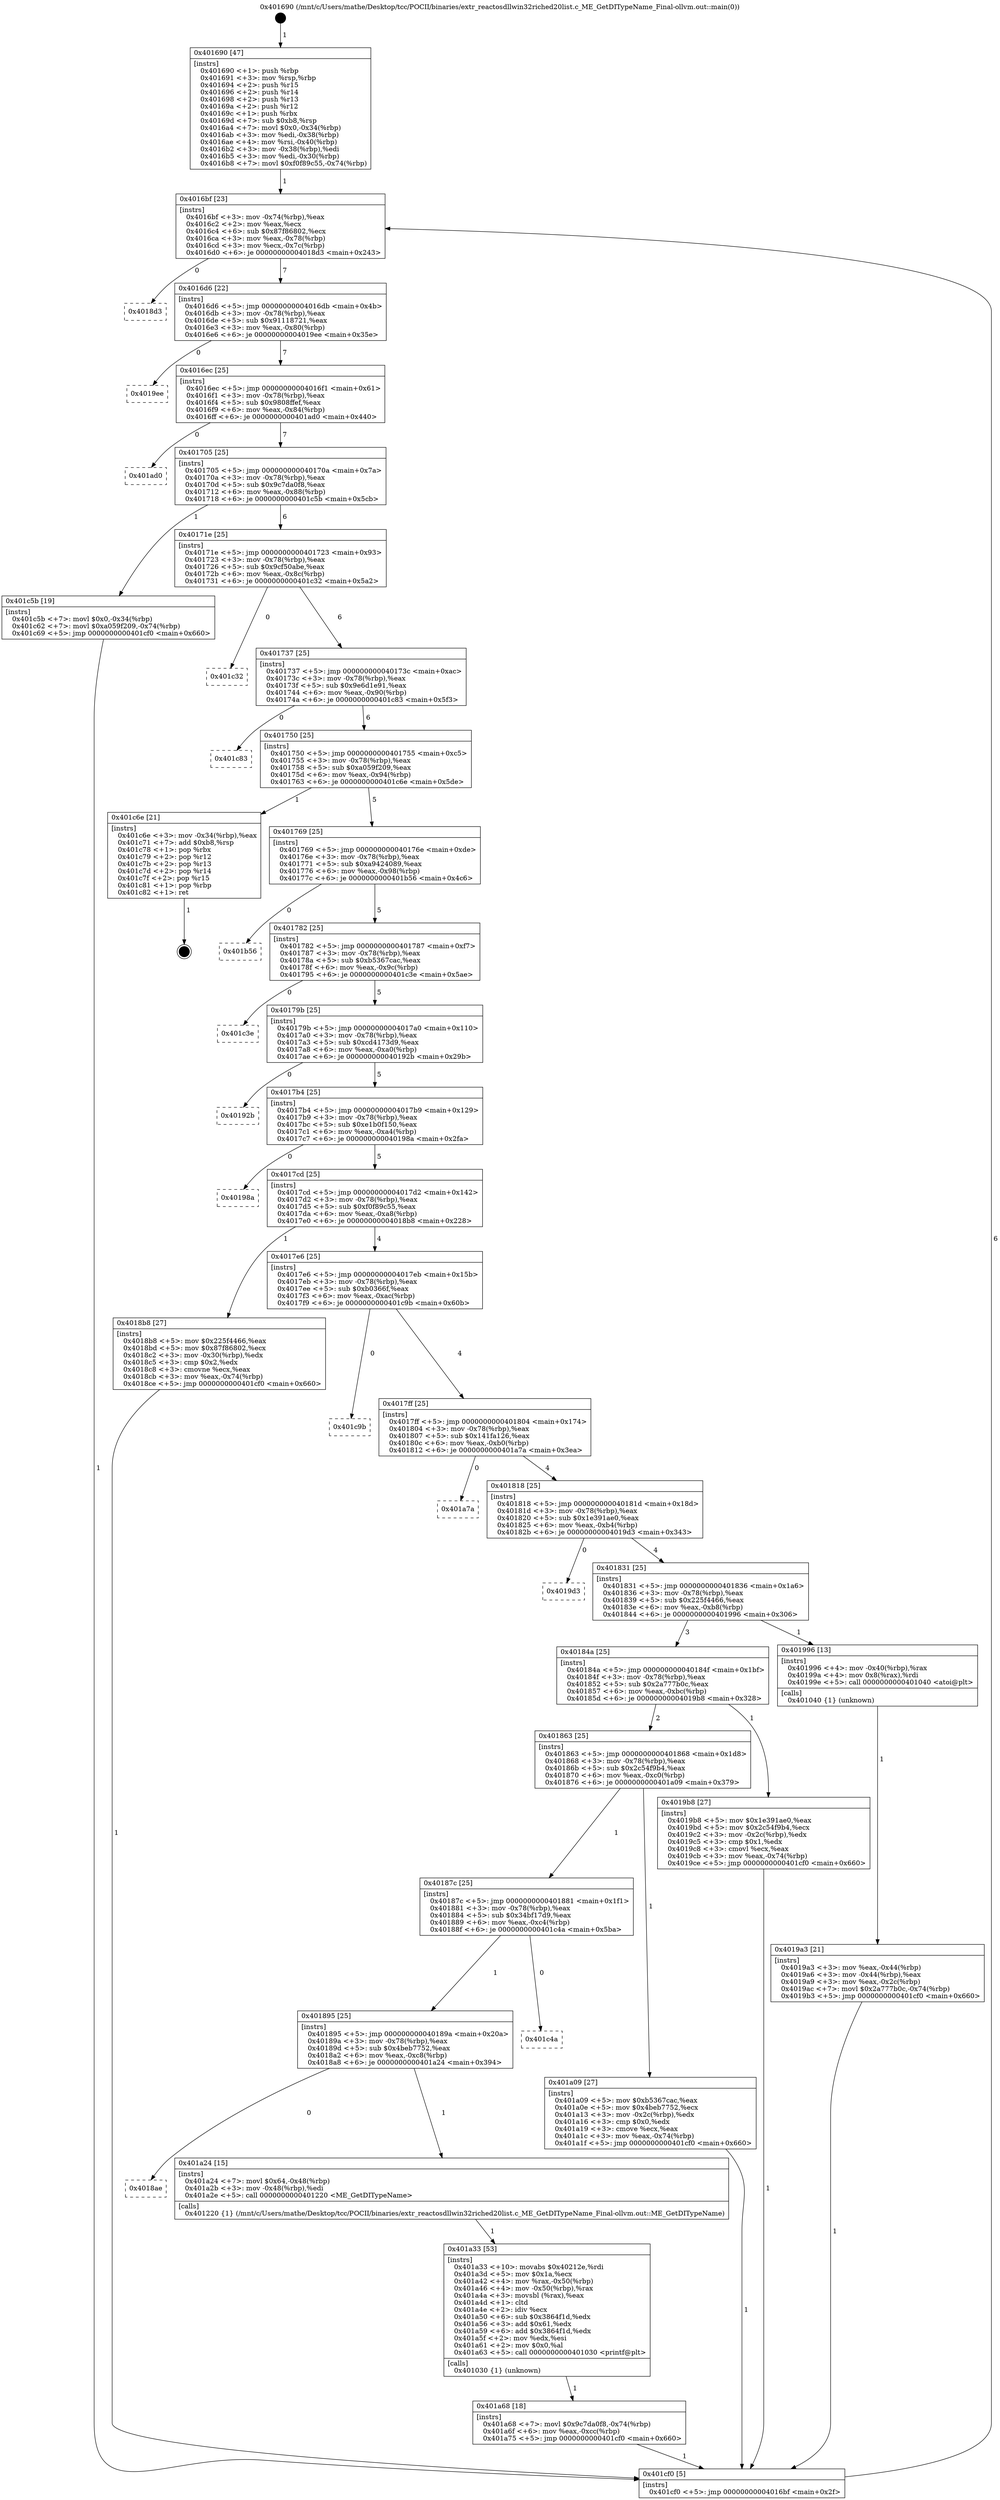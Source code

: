 digraph "0x401690" {
  label = "0x401690 (/mnt/c/Users/mathe/Desktop/tcc/POCII/binaries/extr_reactosdllwin32riched20list.c_ME_GetDITypeName_Final-ollvm.out::main(0))"
  labelloc = "t"
  node[shape=record]

  Entry [label="",width=0.3,height=0.3,shape=circle,fillcolor=black,style=filled]
  "0x4016bf" [label="{
     0x4016bf [23]\l
     | [instrs]\l
     &nbsp;&nbsp;0x4016bf \<+3\>: mov -0x74(%rbp),%eax\l
     &nbsp;&nbsp;0x4016c2 \<+2\>: mov %eax,%ecx\l
     &nbsp;&nbsp;0x4016c4 \<+6\>: sub $0x87f86802,%ecx\l
     &nbsp;&nbsp;0x4016ca \<+3\>: mov %eax,-0x78(%rbp)\l
     &nbsp;&nbsp;0x4016cd \<+3\>: mov %ecx,-0x7c(%rbp)\l
     &nbsp;&nbsp;0x4016d0 \<+6\>: je 00000000004018d3 \<main+0x243\>\l
  }"]
  "0x4018d3" [label="{
     0x4018d3\l
  }", style=dashed]
  "0x4016d6" [label="{
     0x4016d6 [22]\l
     | [instrs]\l
     &nbsp;&nbsp;0x4016d6 \<+5\>: jmp 00000000004016db \<main+0x4b\>\l
     &nbsp;&nbsp;0x4016db \<+3\>: mov -0x78(%rbp),%eax\l
     &nbsp;&nbsp;0x4016de \<+5\>: sub $0x91118721,%eax\l
     &nbsp;&nbsp;0x4016e3 \<+3\>: mov %eax,-0x80(%rbp)\l
     &nbsp;&nbsp;0x4016e6 \<+6\>: je 00000000004019ee \<main+0x35e\>\l
  }"]
  Exit [label="",width=0.3,height=0.3,shape=circle,fillcolor=black,style=filled,peripheries=2]
  "0x4019ee" [label="{
     0x4019ee\l
  }", style=dashed]
  "0x4016ec" [label="{
     0x4016ec [25]\l
     | [instrs]\l
     &nbsp;&nbsp;0x4016ec \<+5\>: jmp 00000000004016f1 \<main+0x61\>\l
     &nbsp;&nbsp;0x4016f1 \<+3\>: mov -0x78(%rbp),%eax\l
     &nbsp;&nbsp;0x4016f4 \<+5\>: sub $0x9808ffef,%eax\l
     &nbsp;&nbsp;0x4016f9 \<+6\>: mov %eax,-0x84(%rbp)\l
     &nbsp;&nbsp;0x4016ff \<+6\>: je 0000000000401ad0 \<main+0x440\>\l
  }"]
  "0x401a68" [label="{
     0x401a68 [18]\l
     | [instrs]\l
     &nbsp;&nbsp;0x401a68 \<+7\>: movl $0x9c7da0f8,-0x74(%rbp)\l
     &nbsp;&nbsp;0x401a6f \<+6\>: mov %eax,-0xcc(%rbp)\l
     &nbsp;&nbsp;0x401a75 \<+5\>: jmp 0000000000401cf0 \<main+0x660\>\l
  }"]
  "0x401ad0" [label="{
     0x401ad0\l
  }", style=dashed]
  "0x401705" [label="{
     0x401705 [25]\l
     | [instrs]\l
     &nbsp;&nbsp;0x401705 \<+5\>: jmp 000000000040170a \<main+0x7a\>\l
     &nbsp;&nbsp;0x40170a \<+3\>: mov -0x78(%rbp),%eax\l
     &nbsp;&nbsp;0x40170d \<+5\>: sub $0x9c7da0f8,%eax\l
     &nbsp;&nbsp;0x401712 \<+6\>: mov %eax,-0x88(%rbp)\l
     &nbsp;&nbsp;0x401718 \<+6\>: je 0000000000401c5b \<main+0x5cb\>\l
  }"]
  "0x401a33" [label="{
     0x401a33 [53]\l
     | [instrs]\l
     &nbsp;&nbsp;0x401a33 \<+10\>: movabs $0x40212e,%rdi\l
     &nbsp;&nbsp;0x401a3d \<+5\>: mov $0x1a,%ecx\l
     &nbsp;&nbsp;0x401a42 \<+4\>: mov %rax,-0x50(%rbp)\l
     &nbsp;&nbsp;0x401a46 \<+4\>: mov -0x50(%rbp),%rax\l
     &nbsp;&nbsp;0x401a4a \<+3\>: movsbl (%rax),%eax\l
     &nbsp;&nbsp;0x401a4d \<+1\>: cltd\l
     &nbsp;&nbsp;0x401a4e \<+2\>: idiv %ecx\l
     &nbsp;&nbsp;0x401a50 \<+6\>: sub $0x3864f1d,%edx\l
     &nbsp;&nbsp;0x401a56 \<+3\>: add $0x61,%edx\l
     &nbsp;&nbsp;0x401a59 \<+6\>: add $0x3864f1d,%edx\l
     &nbsp;&nbsp;0x401a5f \<+2\>: mov %edx,%esi\l
     &nbsp;&nbsp;0x401a61 \<+2\>: mov $0x0,%al\l
     &nbsp;&nbsp;0x401a63 \<+5\>: call 0000000000401030 \<printf@plt\>\l
     | [calls]\l
     &nbsp;&nbsp;0x401030 \{1\} (unknown)\l
  }"]
  "0x401c5b" [label="{
     0x401c5b [19]\l
     | [instrs]\l
     &nbsp;&nbsp;0x401c5b \<+7\>: movl $0x0,-0x34(%rbp)\l
     &nbsp;&nbsp;0x401c62 \<+7\>: movl $0xa059f209,-0x74(%rbp)\l
     &nbsp;&nbsp;0x401c69 \<+5\>: jmp 0000000000401cf0 \<main+0x660\>\l
  }"]
  "0x40171e" [label="{
     0x40171e [25]\l
     | [instrs]\l
     &nbsp;&nbsp;0x40171e \<+5\>: jmp 0000000000401723 \<main+0x93\>\l
     &nbsp;&nbsp;0x401723 \<+3\>: mov -0x78(%rbp),%eax\l
     &nbsp;&nbsp;0x401726 \<+5\>: sub $0x9cf50abe,%eax\l
     &nbsp;&nbsp;0x40172b \<+6\>: mov %eax,-0x8c(%rbp)\l
     &nbsp;&nbsp;0x401731 \<+6\>: je 0000000000401c32 \<main+0x5a2\>\l
  }"]
  "0x4018ae" [label="{
     0x4018ae\l
  }", style=dashed]
  "0x401c32" [label="{
     0x401c32\l
  }", style=dashed]
  "0x401737" [label="{
     0x401737 [25]\l
     | [instrs]\l
     &nbsp;&nbsp;0x401737 \<+5\>: jmp 000000000040173c \<main+0xac\>\l
     &nbsp;&nbsp;0x40173c \<+3\>: mov -0x78(%rbp),%eax\l
     &nbsp;&nbsp;0x40173f \<+5\>: sub $0x9e6d1e91,%eax\l
     &nbsp;&nbsp;0x401744 \<+6\>: mov %eax,-0x90(%rbp)\l
     &nbsp;&nbsp;0x40174a \<+6\>: je 0000000000401c83 \<main+0x5f3\>\l
  }"]
  "0x401a24" [label="{
     0x401a24 [15]\l
     | [instrs]\l
     &nbsp;&nbsp;0x401a24 \<+7\>: movl $0x64,-0x48(%rbp)\l
     &nbsp;&nbsp;0x401a2b \<+3\>: mov -0x48(%rbp),%edi\l
     &nbsp;&nbsp;0x401a2e \<+5\>: call 0000000000401220 \<ME_GetDITypeName\>\l
     | [calls]\l
     &nbsp;&nbsp;0x401220 \{1\} (/mnt/c/Users/mathe/Desktop/tcc/POCII/binaries/extr_reactosdllwin32riched20list.c_ME_GetDITypeName_Final-ollvm.out::ME_GetDITypeName)\l
  }"]
  "0x401c83" [label="{
     0x401c83\l
  }", style=dashed]
  "0x401750" [label="{
     0x401750 [25]\l
     | [instrs]\l
     &nbsp;&nbsp;0x401750 \<+5\>: jmp 0000000000401755 \<main+0xc5\>\l
     &nbsp;&nbsp;0x401755 \<+3\>: mov -0x78(%rbp),%eax\l
     &nbsp;&nbsp;0x401758 \<+5\>: sub $0xa059f209,%eax\l
     &nbsp;&nbsp;0x40175d \<+6\>: mov %eax,-0x94(%rbp)\l
     &nbsp;&nbsp;0x401763 \<+6\>: je 0000000000401c6e \<main+0x5de\>\l
  }"]
  "0x401895" [label="{
     0x401895 [25]\l
     | [instrs]\l
     &nbsp;&nbsp;0x401895 \<+5\>: jmp 000000000040189a \<main+0x20a\>\l
     &nbsp;&nbsp;0x40189a \<+3\>: mov -0x78(%rbp),%eax\l
     &nbsp;&nbsp;0x40189d \<+5\>: sub $0x4beb7752,%eax\l
     &nbsp;&nbsp;0x4018a2 \<+6\>: mov %eax,-0xc8(%rbp)\l
     &nbsp;&nbsp;0x4018a8 \<+6\>: je 0000000000401a24 \<main+0x394\>\l
  }"]
  "0x401c6e" [label="{
     0x401c6e [21]\l
     | [instrs]\l
     &nbsp;&nbsp;0x401c6e \<+3\>: mov -0x34(%rbp),%eax\l
     &nbsp;&nbsp;0x401c71 \<+7\>: add $0xb8,%rsp\l
     &nbsp;&nbsp;0x401c78 \<+1\>: pop %rbx\l
     &nbsp;&nbsp;0x401c79 \<+2\>: pop %r12\l
     &nbsp;&nbsp;0x401c7b \<+2\>: pop %r13\l
     &nbsp;&nbsp;0x401c7d \<+2\>: pop %r14\l
     &nbsp;&nbsp;0x401c7f \<+2\>: pop %r15\l
     &nbsp;&nbsp;0x401c81 \<+1\>: pop %rbp\l
     &nbsp;&nbsp;0x401c82 \<+1\>: ret\l
  }"]
  "0x401769" [label="{
     0x401769 [25]\l
     | [instrs]\l
     &nbsp;&nbsp;0x401769 \<+5\>: jmp 000000000040176e \<main+0xde\>\l
     &nbsp;&nbsp;0x40176e \<+3\>: mov -0x78(%rbp),%eax\l
     &nbsp;&nbsp;0x401771 \<+5\>: sub $0xa9424089,%eax\l
     &nbsp;&nbsp;0x401776 \<+6\>: mov %eax,-0x98(%rbp)\l
     &nbsp;&nbsp;0x40177c \<+6\>: je 0000000000401b56 \<main+0x4c6\>\l
  }"]
  "0x401c4a" [label="{
     0x401c4a\l
  }", style=dashed]
  "0x401b56" [label="{
     0x401b56\l
  }", style=dashed]
  "0x401782" [label="{
     0x401782 [25]\l
     | [instrs]\l
     &nbsp;&nbsp;0x401782 \<+5\>: jmp 0000000000401787 \<main+0xf7\>\l
     &nbsp;&nbsp;0x401787 \<+3\>: mov -0x78(%rbp),%eax\l
     &nbsp;&nbsp;0x40178a \<+5\>: sub $0xb5367cac,%eax\l
     &nbsp;&nbsp;0x40178f \<+6\>: mov %eax,-0x9c(%rbp)\l
     &nbsp;&nbsp;0x401795 \<+6\>: je 0000000000401c3e \<main+0x5ae\>\l
  }"]
  "0x40187c" [label="{
     0x40187c [25]\l
     | [instrs]\l
     &nbsp;&nbsp;0x40187c \<+5\>: jmp 0000000000401881 \<main+0x1f1\>\l
     &nbsp;&nbsp;0x401881 \<+3\>: mov -0x78(%rbp),%eax\l
     &nbsp;&nbsp;0x401884 \<+5\>: sub $0x34bf17d9,%eax\l
     &nbsp;&nbsp;0x401889 \<+6\>: mov %eax,-0xc4(%rbp)\l
     &nbsp;&nbsp;0x40188f \<+6\>: je 0000000000401c4a \<main+0x5ba\>\l
  }"]
  "0x401c3e" [label="{
     0x401c3e\l
  }", style=dashed]
  "0x40179b" [label="{
     0x40179b [25]\l
     | [instrs]\l
     &nbsp;&nbsp;0x40179b \<+5\>: jmp 00000000004017a0 \<main+0x110\>\l
     &nbsp;&nbsp;0x4017a0 \<+3\>: mov -0x78(%rbp),%eax\l
     &nbsp;&nbsp;0x4017a3 \<+5\>: sub $0xcd4173d9,%eax\l
     &nbsp;&nbsp;0x4017a8 \<+6\>: mov %eax,-0xa0(%rbp)\l
     &nbsp;&nbsp;0x4017ae \<+6\>: je 000000000040192b \<main+0x29b\>\l
  }"]
  "0x401a09" [label="{
     0x401a09 [27]\l
     | [instrs]\l
     &nbsp;&nbsp;0x401a09 \<+5\>: mov $0xb5367cac,%eax\l
     &nbsp;&nbsp;0x401a0e \<+5\>: mov $0x4beb7752,%ecx\l
     &nbsp;&nbsp;0x401a13 \<+3\>: mov -0x2c(%rbp),%edx\l
     &nbsp;&nbsp;0x401a16 \<+3\>: cmp $0x0,%edx\l
     &nbsp;&nbsp;0x401a19 \<+3\>: cmove %ecx,%eax\l
     &nbsp;&nbsp;0x401a1c \<+3\>: mov %eax,-0x74(%rbp)\l
     &nbsp;&nbsp;0x401a1f \<+5\>: jmp 0000000000401cf0 \<main+0x660\>\l
  }"]
  "0x40192b" [label="{
     0x40192b\l
  }", style=dashed]
  "0x4017b4" [label="{
     0x4017b4 [25]\l
     | [instrs]\l
     &nbsp;&nbsp;0x4017b4 \<+5\>: jmp 00000000004017b9 \<main+0x129\>\l
     &nbsp;&nbsp;0x4017b9 \<+3\>: mov -0x78(%rbp),%eax\l
     &nbsp;&nbsp;0x4017bc \<+5\>: sub $0xe1b0f150,%eax\l
     &nbsp;&nbsp;0x4017c1 \<+6\>: mov %eax,-0xa4(%rbp)\l
     &nbsp;&nbsp;0x4017c7 \<+6\>: je 000000000040198a \<main+0x2fa\>\l
  }"]
  "0x401863" [label="{
     0x401863 [25]\l
     | [instrs]\l
     &nbsp;&nbsp;0x401863 \<+5\>: jmp 0000000000401868 \<main+0x1d8\>\l
     &nbsp;&nbsp;0x401868 \<+3\>: mov -0x78(%rbp),%eax\l
     &nbsp;&nbsp;0x40186b \<+5\>: sub $0x2c54f9b4,%eax\l
     &nbsp;&nbsp;0x401870 \<+6\>: mov %eax,-0xc0(%rbp)\l
     &nbsp;&nbsp;0x401876 \<+6\>: je 0000000000401a09 \<main+0x379\>\l
  }"]
  "0x40198a" [label="{
     0x40198a\l
  }", style=dashed]
  "0x4017cd" [label="{
     0x4017cd [25]\l
     | [instrs]\l
     &nbsp;&nbsp;0x4017cd \<+5\>: jmp 00000000004017d2 \<main+0x142\>\l
     &nbsp;&nbsp;0x4017d2 \<+3\>: mov -0x78(%rbp),%eax\l
     &nbsp;&nbsp;0x4017d5 \<+5\>: sub $0xf0f89c55,%eax\l
     &nbsp;&nbsp;0x4017da \<+6\>: mov %eax,-0xa8(%rbp)\l
     &nbsp;&nbsp;0x4017e0 \<+6\>: je 00000000004018b8 \<main+0x228\>\l
  }"]
  "0x4019b8" [label="{
     0x4019b8 [27]\l
     | [instrs]\l
     &nbsp;&nbsp;0x4019b8 \<+5\>: mov $0x1e391ae0,%eax\l
     &nbsp;&nbsp;0x4019bd \<+5\>: mov $0x2c54f9b4,%ecx\l
     &nbsp;&nbsp;0x4019c2 \<+3\>: mov -0x2c(%rbp),%edx\l
     &nbsp;&nbsp;0x4019c5 \<+3\>: cmp $0x1,%edx\l
     &nbsp;&nbsp;0x4019c8 \<+3\>: cmovl %ecx,%eax\l
     &nbsp;&nbsp;0x4019cb \<+3\>: mov %eax,-0x74(%rbp)\l
     &nbsp;&nbsp;0x4019ce \<+5\>: jmp 0000000000401cf0 \<main+0x660\>\l
  }"]
  "0x4018b8" [label="{
     0x4018b8 [27]\l
     | [instrs]\l
     &nbsp;&nbsp;0x4018b8 \<+5\>: mov $0x225f4466,%eax\l
     &nbsp;&nbsp;0x4018bd \<+5\>: mov $0x87f86802,%ecx\l
     &nbsp;&nbsp;0x4018c2 \<+3\>: mov -0x30(%rbp),%edx\l
     &nbsp;&nbsp;0x4018c5 \<+3\>: cmp $0x2,%edx\l
     &nbsp;&nbsp;0x4018c8 \<+3\>: cmovne %ecx,%eax\l
     &nbsp;&nbsp;0x4018cb \<+3\>: mov %eax,-0x74(%rbp)\l
     &nbsp;&nbsp;0x4018ce \<+5\>: jmp 0000000000401cf0 \<main+0x660\>\l
  }"]
  "0x4017e6" [label="{
     0x4017e6 [25]\l
     | [instrs]\l
     &nbsp;&nbsp;0x4017e6 \<+5\>: jmp 00000000004017eb \<main+0x15b\>\l
     &nbsp;&nbsp;0x4017eb \<+3\>: mov -0x78(%rbp),%eax\l
     &nbsp;&nbsp;0x4017ee \<+5\>: sub $0xb0366f,%eax\l
     &nbsp;&nbsp;0x4017f3 \<+6\>: mov %eax,-0xac(%rbp)\l
     &nbsp;&nbsp;0x4017f9 \<+6\>: je 0000000000401c9b \<main+0x60b\>\l
  }"]
  "0x401cf0" [label="{
     0x401cf0 [5]\l
     | [instrs]\l
     &nbsp;&nbsp;0x401cf0 \<+5\>: jmp 00000000004016bf \<main+0x2f\>\l
  }"]
  "0x401690" [label="{
     0x401690 [47]\l
     | [instrs]\l
     &nbsp;&nbsp;0x401690 \<+1\>: push %rbp\l
     &nbsp;&nbsp;0x401691 \<+3\>: mov %rsp,%rbp\l
     &nbsp;&nbsp;0x401694 \<+2\>: push %r15\l
     &nbsp;&nbsp;0x401696 \<+2\>: push %r14\l
     &nbsp;&nbsp;0x401698 \<+2\>: push %r13\l
     &nbsp;&nbsp;0x40169a \<+2\>: push %r12\l
     &nbsp;&nbsp;0x40169c \<+1\>: push %rbx\l
     &nbsp;&nbsp;0x40169d \<+7\>: sub $0xb8,%rsp\l
     &nbsp;&nbsp;0x4016a4 \<+7\>: movl $0x0,-0x34(%rbp)\l
     &nbsp;&nbsp;0x4016ab \<+3\>: mov %edi,-0x38(%rbp)\l
     &nbsp;&nbsp;0x4016ae \<+4\>: mov %rsi,-0x40(%rbp)\l
     &nbsp;&nbsp;0x4016b2 \<+3\>: mov -0x38(%rbp),%edi\l
     &nbsp;&nbsp;0x4016b5 \<+3\>: mov %edi,-0x30(%rbp)\l
     &nbsp;&nbsp;0x4016b8 \<+7\>: movl $0xf0f89c55,-0x74(%rbp)\l
  }"]
  "0x4019a3" [label="{
     0x4019a3 [21]\l
     | [instrs]\l
     &nbsp;&nbsp;0x4019a3 \<+3\>: mov %eax,-0x44(%rbp)\l
     &nbsp;&nbsp;0x4019a6 \<+3\>: mov -0x44(%rbp),%eax\l
     &nbsp;&nbsp;0x4019a9 \<+3\>: mov %eax,-0x2c(%rbp)\l
     &nbsp;&nbsp;0x4019ac \<+7\>: movl $0x2a777b0c,-0x74(%rbp)\l
     &nbsp;&nbsp;0x4019b3 \<+5\>: jmp 0000000000401cf0 \<main+0x660\>\l
  }"]
  "0x401c9b" [label="{
     0x401c9b\l
  }", style=dashed]
  "0x4017ff" [label="{
     0x4017ff [25]\l
     | [instrs]\l
     &nbsp;&nbsp;0x4017ff \<+5\>: jmp 0000000000401804 \<main+0x174\>\l
     &nbsp;&nbsp;0x401804 \<+3\>: mov -0x78(%rbp),%eax\l
     &nbsp;&nbsp;0x401807 \<+5\>: sub $0x141fa126,%eax\l
     &nbsp;&nbsp;0x40180c \<+6\>: mov %eax,-0xb0(%rbp)\l
     &nbsp;&nbsp;0x401812 \<+6\>: je 0000000000401a7a \<main+0x3ea\>\l
  }"]
  "0x40184a" [label="{
     0x40184a [25]\l
     | [instrs]\l
     &nbsp;&nbsp;0x40184a \<+5\>: jmp 000000000040184f \<main+0x1bf\>\l
     &nbsp;&nbsp;0x40184f \<+3\>: mov -0x78(%rbp),%eax\l
     &nbsp;&nbsp;0x401852 \<+5\>: sub $0x2a777b0c,%eax\l
     &nbsp;&nbsp;0x401857 \<+6\>: mov %eax,-0xbc(%rbp)\l
     &nbsp;&nbsp;0x40185d \<+6\>: je 00000000004019b8 \<main+0x328\>\l
  }"]
  "0x401a7a" [label="{
     0x401a7a\l
  }", style=dashed]
  "0x401818" [label="{
     0x401818 [25]\l
     | [instrs]\l
     &nbsp;&nbsp;0x401818 \<+5\>: jmp 000000000040181d \<main+0x18d\>\l
     &nbsp;&nbsp;0x40181d \<+3\>: mov -0x78(%rbp),%eax\l
     &nbsp;&nbsp;0x401820 \<+5\>: sub $0x1e391ae0,%eax\l
     &nbsp;&nbsp;0x401825 \<+6\>: mov %eax,-0xb4(%rbp)\l
     &nbsp;&nbsp;0x40182b \<+6\>: je 00000000004019d3 \<main+0x343\>\l
  }"]
  "0x401996" [label="{
     0x401996 [13]\l
     | [instrs]\l
     &nbsp;&nbsp;0x401996 \<+4\>: mov -0x40(%rbp),%rax\l
     &nbsp;&nbsp;0x40199a \<+4\>: mov 0x8(%rax),%rdi\l
     &nbsp;&nbsp;0x40199e \<+5\>: call 0000000000401040 \<atoi@plt\>\l
     | [calls]\l
     &nbsp;&nbsp;0x401040 \{1\} (unknown)\l
  }"]
  "0x4019d3" [label="{
     0x4019d3\l
  }", style=dashed]
  "0x401831" [label="{
     0x401831 [25]\l
     | [instrs]\l
     &nbsp;&nbsp;0x401831 \<+5\>: jmp 0000000000401836 \<main+0x1a6\>\l
     &nbsp;&nbsp;0x401836 \<+3\>: mov -0x78(%rbp),%eax\l
     &nbsp;&nbsp;0x401839 \<+5\>: sub $0x225f4466,%eax\l
     &nbsp;&nbsp;0x40183e \<+6\>: mov %eax,-0xb8(%rbp)\l
     &nbsp;&nbsp;0x401844 \<+6\>: je 0000000000401996 \<main+0x306\>\l
  }"]
  Entry -> "0x401690" [label=" 1"]
  "0x4016bf" -> "0x4018d3" [label=" 0"]
  "0x4016bf" -> "0x4016d6" [label=" 7"]
  "0x401c6e" -> Exit [label=" 1"]
  "0x4016d6" -> "0x4019ee" [label=" 0"]
  "0x4016d6" -> "0x4016ec" [label=" 7"]
  "0x401c5b" -> "0x401cf0" [label=" 1"]
  "0x4016ec" -> "0x401ad0" [label=" 0"]
  "0x4016ec" -> "0x401705" [label=" 7"]
  "0x401a68" -> "0x401cf0" [label=" 1"]
  "0x401705" -> "0x401c5b" [label=" 1"]
  "0x401705" -> "0x40171e" [label=" 6"]
  "0x401a33" -> "0x401a68" [label=" 1"]
  "0x40171e" -> "0x401c32" [label=" 0"]
  "0x40171e" -> "0x401737" [label=" 6"]
  "0x401a24" -> "0x401a33" [label=" 1"]
  "0x401737" -> "0x401c83" [label=" 0"]
  "0x401737" -> "0x401750" [label=" 6"]
  "0x401895" -> "0x4018ae" [label=" 0"]
  "0x401750" -> "0x401c6e" [label=" 1"]
  "0x401750" -> "0x401769" [label=" 5"]
  "0x401895" -> "0x401a24" [label=" 1"]
  "0x401769" -> "0x401b56" [label=" 0"]
  "0x401769" -> "0x401782" [label=" 5"]
  "0x40187c" -> "0x401895" [label=" 1"]
  "0x401782" -> "0x401c3e" [label=" 0"]
  "0x401782" -> "0x40179b" [label=" 5"]
  "0x40187c" -> "0x401c4a" [label=" 0"]
  "0x40179b" -> "0x40192b" [label=" 0"]
  "0x40179b" -> "0x4017b4" [label=" 5"]
  "0x401a09" -> "0x401cf0" [label=" 1"]
  "0x4017b4" -> "0x40198a" [label=" 0"]
  "0x4017b4" -> "0x4017cd" [label=" 5"]
  "0x401863" -> "0x401a09" [label=" 1"]
  "0x4017cd" -> "0x4018b8" [label=" 1"]
  "0x4017cd" -> "0x4017e6" [label=" 4"]
  "0x4018b8" -> "0x401cf0" [label=" 1"]
  "0x401690" -> "0x4016bf" [label=" 1"]
  "0x401cf0" -> "0x4016bf" [label=" 6"]
  "0x401863" -> "0x40187c" [label=" 1"]
  "0x4017e6" -> "0x401c9b" [label=" 0"]
  "0x4017e6" -> "0x4017ff" [label=" 4"]
  "0x40184a" -> "0x401863" [label=" 2"]
  "0x4017ff" -> "0x401a7a" [label=" 0"]
  "0x4017ff" -> "0x401818" [label=" 4"]
  "0x40184a" -> "0x4019b8" [label=" 1"]
  "0x401818" -> "0x4019d3" [label=" 0"]
  "0x401818" -> "0x401831" [label=" 4"]
  "0x4019b8" -> "0x401cf0" [label=" 1"]
  "0x401831" -> "0x401996" [label=" 1"]
  "0x401831" -> "0x40184a" [label=" 3"]
  "0x401996" -> "0x4019a3" [label=" 1"]
  "0x4019a3" -> "0x401cf0" [label=" 1"]
}

